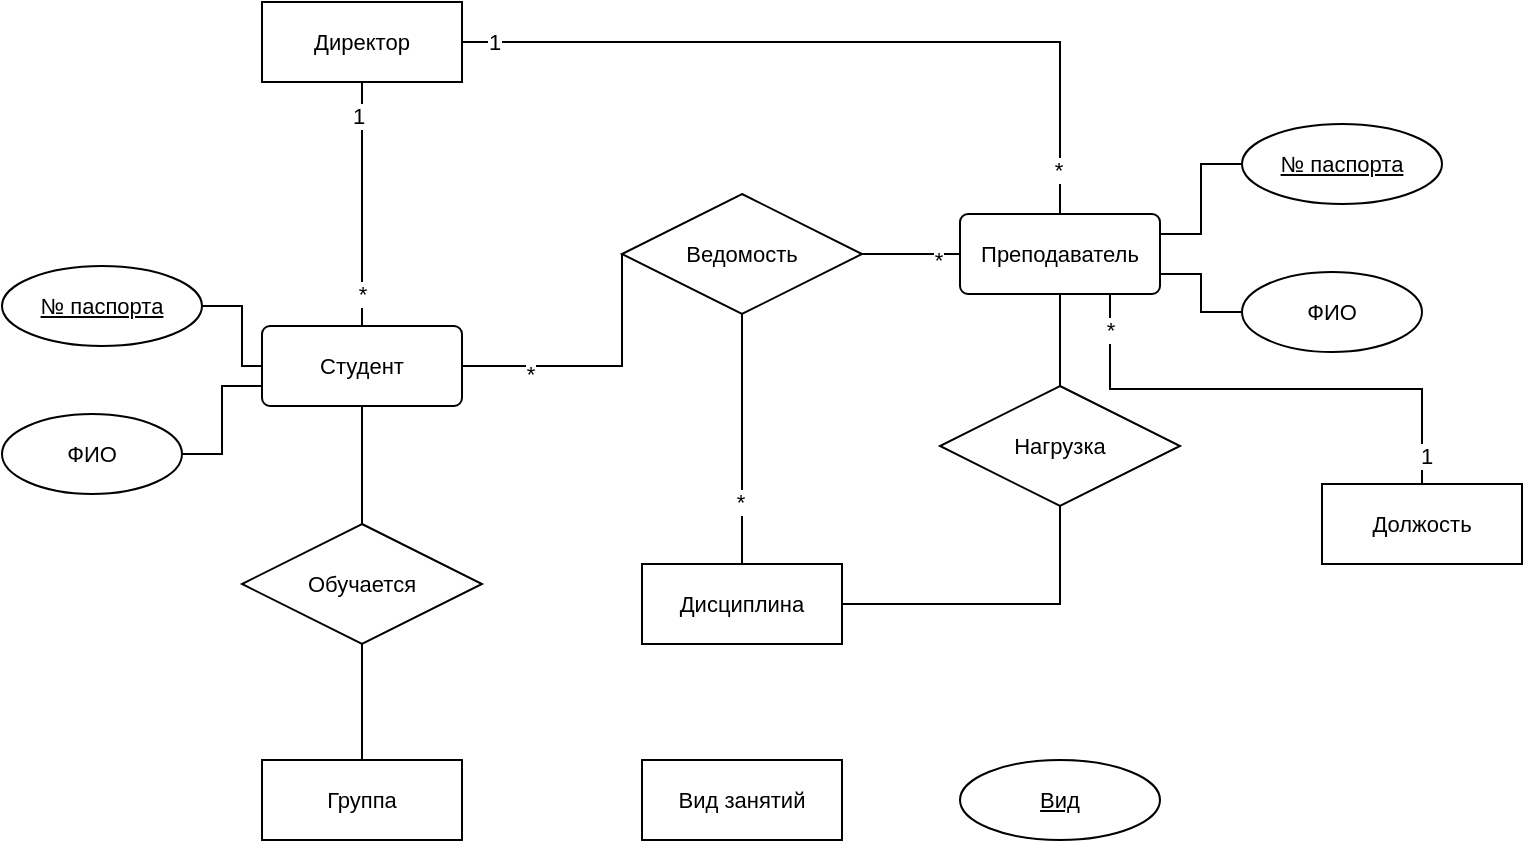 <mxfile version="24.7.10">
  <diagram id="C5RBs43oDa-KdzZeNtuy" name="Page-1">
    <mxGraphModel dx="1426" dy="791" grid="1" gridSize="10" guides="1" tooltips="1" connect="1" arrows="1" fold="1" page="1" pageScale="1" pageWidth="827" pageHeight="1169" math="0" shadow="0">
      <root>
        <mxCell id="WIyWlLk6GJQsqaUBKTNV-0" />
        <mxCell id="WIyWlLk6GJQsqaUBKTNV-1" parent="WIyWlLk6GJQsqaUBKTNV-0" />
        <mxCell id="Yq8NOzJT2rGxfWTdpV8L-25" style="edgeStyle=orthogonalEdgeStyle;shape=connector;rounded=0;orthogonalLoop=1;jettySize=auto;html=1;exitX=1;exitY=0.5;exitDx=0;exitDy=0;entryX=0;entryY=0.5;entryDx=0;entryDy=0;strokeColor=default;align=center;verticalAlign=middle;fontFamily=Helvetica;fontSize=11;fontColor=default;labelBackgroundColor=default;endArrow=none;endFill=0;" edge="1" parent="WIyWlLk6GJQsqaUBKTNV-1" source="Yq8NOzJT2rGxfWTdpV8L-8" target="Yq8NOzJT2rGxfWTdpV8L-22">
          <mxGeometry relative="1" as="geometry">
            <Array as="points">
              <mxPoint x="260" y="260" />
              <mxPoint x="260" y="260" />
            </Array>
          </mxGeometry>
        </mxCell>
        <mxCell id="Yq8NOzJT2rGxfWTdpV8L-28" value="*" style="edgeLabel;html=1;align=center;verticalAlign=middle;resizable=0;points=[];fontFamily=Helvetica;fontSize=11;fontColor=default;labelBackgroundColor=default;" vertex="1" connectable="0" parent="Yq8NOzJT2rGxfWTdpV8L-25">
          <mxGeometry x="-0.5" y="-4" relative="1" as="geometry">
            <mxPoint as="offset" />
          </mxGeometry>
        </mxCell>
        <mxCell id="Yq8NOzJT2rGxfWTdpV8L-39" style="edgeStyle=orthogonalEdgeStyle;shape=connector;rounded=0;orthogonalLoop=1;jettySize=auto;html=1;exitX=0.5;exitY=0;exitDx=0;exitDy=0;entryX=0.5;entryY=1;entryDx=0;entryDy=0;strokeColor=default;align=center;verticalAlign=middle;fontFamily=Helvetica;fontSize=11;fontColor=default;labelBackgroundColor=default;endArrow=none;endFill=0;" edge="1" parent="WIyWlLk6GJQsqaUBKTNV-1" source="Yq8NOzJT2rGxfWTdpV8L-8" target="Yq8NOzJT2rGxfWTdpV8L-36">
          <mxGeometry relative="1" as="geometry" />
        </mxCell>
        <mxCell id="Yq8NOzJT2rGxfWTdpV8L-40" value="1" style="edgeLabel;html=1;align=center;verticalAlign=middle;resizable=0;points=[];fontFamily=Helvetica;fontSize=11;fontColor=default;labelBackgroundColor=default;" vertex="1" connectable="0" parent="Yq8NOzJT2rGxfWTdpV8L-39">
          <mxGeometry x="0.72" y="2" relative="1" as="geometry">
            <mxPoint as="offset" />
          </mxGeometry>
        </mxCell>
        <mxCell id="Yq8NOzJT2rGxfWTdpV8L-47" value="*" style="edgeLabel;html=1;align=center;verticalAlign=middle;resizable=0;points=[];fontFamily=Helvetica;fontSize=11;fontColor=default;labelBackgroundColor=default;" vertex="1" connectable="0" parent="Yq8NOzJT2rGxfWTdpV8L-39">
          <mxGeometry x="-0.738" relative="1" as="geometry">
            <mxPoint as="offset" />
          </mxGeometry>
        </mxCell>
        <mxCell id="Yq8NOzJT2rGxfWTdpV8L-8" value="Студент" style="rounded=1;arcSize=10;whiteSpace=wrap;html=1;align=center;fontFamily=Helvetica;fontSize=11;fontColor=default;labelBackgroundColor=default;" vertex="1" parent="WIyWlLk6GJQsqaUBKTNV-1">
          <mxGeometry x="140" y="240" width="100" height="40" as="geometry" />
        </mxCell>
        <mxCell id="Yq8NOzJT2rGxfWTdpV8L-18" style="edgeStyle=orthogonalEdgeStyle;shape=connector;rounded=0;orthogonalLoop=1;jettySize=auto;html=1;exitX=0.5;exitY=1;exitDx=0;exitDy=0;entryX=0.5;entryY=0;entryDx=0;entryDy=0;strokeColor=default;align=center;verticalAlign=middle;fontFamily=Helvetica;fontSize=11;fontColor=default;labelBackgroundColor=default;endArrow=none;endFill=0;" edge="1" parent="WIyWlLk6GJQsqaUBKTNV-1" source="Yq8NOzJT2rGxfWTdpV8L-10" target="Yq8NOzJT2rGxfWTdpV8L-17">
          <mxGeometry relative="1" as="geometry" />
        </mxCell>
        <mxCell id="Yq8NOzJT2rGxfWTdpV8L-19" style="edgeStyle=orthogonalEdgeStyle;shape=connector;rounded=0;orthogonalLoop=1;jettySize=auto;html=1;exitX=0.5;exitY=0;exitDx=0;exitDy=0;entryX=0.5;entryY=1;entryDx=0;entryDy=0;strokeColor=default;align=center;verticalAlign=middle;fontFamily=Helvetica;fontSize=11;fontColor=default;labelBackgroundColor=default;endArrow=none;endFill=0;" edge="1" parent="WIyWlLk6GJQsqaUBKTNV-1" source="Yq8NOzJT2rGxfWTdpV8L-10" target="Yq8NOzJT2rGxfWTdpV8L-8">
          <mxGeometry relative="1" as="geometry" />
        </mxCell>
        <mxCell id="Yq8NOzJT2rGxfWTdpV8L-10" value="Обучается" style="shape=rhombus;perimeter=rhombusPerimeter;whiteSpace=wrap;html=1;align=center;fontFamily=Helvetica;fontSize=11;fontColor=default;labelBackgroundColor=default;" vertex="1" parent="WIyWlLk6GJQsqaUBKTNV-1">
          <mxGeometry x="130" y="339" width="120" height="60" as="geometry" />
        </mxCell>
        <mxCell id="Yq8NOzJT2rGxfWTdpV8L-15" style="edgeStyle=orthogonalEdgeStyle;shape=connector;rounded=0;orthogonalLoop=1;jettySize=auto;html=1;exitX=1;exitY=0.5;exitDx=0;exitDy=0;entryX=0;entryY=0.5;entryDx=0;entryDy=0;strokeColor=default;align=center;verticalAlign=middle;fontFamily=Helvetica;fontSize=11;fontColor=default;labelBackgroundColor=default;endArrow=none;endFill=0;" edge="1" parent="WIyWlLk6GJQsqaUBKTNV-1" source="Yq8NOzJT2rGxfWTdpV8L-12" target="Yq8NOzJT2rGxfWTdpV8L-8">
          <mxGeometry relative="1" as="geometry">
            <mxPoint x="99" y="200" as="sourcePoint" />
            <mxPoint x="129" y="260" as="targetPoint" />
          </mxGeometry>
        </mxCell>
        <mxCell id="Yq8NOzJT2rGxfWTdpV8L-12" value="№ паспорта" style="ellipse;whiteSpace=wrap;html=1;align=center;fontStyle=4;fontFamily=Helvetica;fontSize=11;fontColor=default;labelBackgroundColor=default;" vertex="1" parent="WIyWlLk6GJQsqaUBKTNV-1">
          <mxGeometry x="10" y="210" width="100" height="40" as="geometry" />
        </mxCell>
        <mxCell id="Yq8NOzJT2rGxfWTdpV8L-16" style="edgeStyle=orthogonalEdgeStyle;shape=connector;rounded=0;orthogonalLoop=1;jettySize=auto;html=1;exitX=1;exitY=0.5;exitDx=0;exitDy=0;strokeColor=default;align=center;verticalAlign=middle;fontFamily=Helvetica;fontSize=11;fontColor=default;labelBackgroundColor=default;endArrow=none;endFill=0;entryX=0;entryY=0.75;entryDx=0;entryDy=0;" edge="1" parent="WIyWlLk6GJQsqaUBKTNV-1" source="Yq8NOzJT2rGxfWTdpV8L-13" target="Yq8NOzJT2rGxfWTdpV8L-8">
          <mxGeometry relative="1" as="geometry" />
        </mxCell>
        <mxCell id="Yq8NOzJT2rGxfWTdpV8L-13" value="ФИО" style="ellipse;whiteSpace=wrap;html=1;align=center;fontFamily=Helvetica;fontSize=11;fontColor=default;labelBackgroundColor=default;" vertex="1" parent="WIyWlLk6GJQsqaUBKTNV-1">
          <mxGeometry x="10" y="284" width="90" height="40" as="geometry" />
        </mxCell>
        <mxCell id="Yq8NOzJT2rGxfWTdpV8L-14" value="Преподаватель" style="rounded=1;arcSize=10;whiteSpace=wrap;html=1;align=center;fontFamily=Helvetica;fontSize=11;fontColor=default;labelBackgroundColor=default;" vertex="1" parent="WIyWlLk6GJQsqaUBKTNV-1">
          <mxGeometry x="489" y="184" width="100" height="40" as="geometry" />
        </mxCell>
        <mxCell id="Yq8NOzJT2rGxfWTdpV8L-17" value="Группа" style="whiteSpace=wrap;html=1;align=center;fontFamily=Helvetica;fontSize=11;fontColor=default;labelBackgroundColor=default;" vertex="1" parent="WIyWlLk6GJQsqaUBKTNV-1">
          <mxGeometry x="140" y="457" width="100" height="40" as="geometry" />
        </mxCell>
        <mxCell id="Yq8NOzJT2rGxfWTdpV8L-51" style="edgeStyle=orthogonalEdgeStyle;shape=connector;rounded=0;orthogonalLoop=1;jettySize=auto;html=1;exitX=0;exitY=0.5;exitDx=0;exitDy=0;entryX=1;entryY=0.25;entryDx=0;entryDy=0;strokeColor=default;align=center;verticalAlign=middle;fontFamily=Helvetica;fontSize=11;fontColor=default;labelBackgroundColor=default;endArrow=none;endFill=0;" edge="1" parent="WIyWlLk6GJQsqaUBKTNV-1" source="Yq8NOzJT2rGxfWTdpV8L-20" target="Yq8NOzJT2rGxfWTdpV8L-14">
          <mxGeometry relative="1" as="geometry" />
        </mxCell>
        <mxCell id="Yq8NOzJT2rGxfWTdpV8L-20" value="№ паспорта" style="ellipse;whiteSpace=wrap;html=1;align=center;fontStyle=4;fontFamily=Helvetica;fontSize=11;fontColor=default;labelBackgroundColor=default;" vertex="1" parent="WIyWlLk6GJQsqaUBKTNV-1">
          <mxGeometry x="630" y="139" width="100" height="40" as="geometry" />
        </mxCell>
        <mxCell id="Yq8NOzJT2rGxfWTdpV8L-52" style="edgeStyle=orthogonalEdgeStyle;shape=connector;rounded=0;orthogonalLoop=1;jettySize=auto;html=1;exitX=0;exitY=0.5;exitDx=0;exitDy=0;entryX=1;entryY=0.75;entryDx=0;entryDy=0;strokeColor=default;align=center;verticalAlign=middle;fontFamily=Helvetica;fontSize=11;fontColor=default;labelBackgroundColor=default;endArrow=none;endFill=0;" edge="1" parent="WIyWlLk6GJQsqaUBKTNV-1" source="Yq8NOzJT2rGxfWTdpV8L-21" target="Yq8NOzJT2rGxfWTdpV8L-14">
          <mxGeometry relative="1" as="geometry" />
        </mxCell>
        <mxCell id="Yq8NOzJT2rGxfWTdpV8L-21" value="ФИО" style="ellipse;whiteSpace=wrap;html=1;align=center;fontFamily=Helvetica;fontSize=11;fontColor=default;labelBackgroundColor=default;" vertex="1" parent="WIyWlLk6GJQsqaUBKTNV-1">
          <mxGeometry x="630" y="213" width="90" height="40" as="geometry" />
        </mxCell>
        <mxCell id="Yq8NOzJT2rGxfWTdpV8L-26" style="edgeStyle=orthogonalEdgeStyle;shape=connector;rounded=0;orthogonalLoop=1;jettySize=auto;html=1;exitX=1;exitY=0.5;exitDx=0;exitDy=0;entryX=0;entryY=0.5;entryDx=0;entryDy=0;strokeColor=default;align=center;verticalAlign=middle;fontFamily=Helvetica;fontSize=11;fontColor=default;labelBackgroundColor=default;endArrow=none;endFill=0;" edge="1" parent="WIyWlLk6GJQsqaUBKTNV-1" source="Yq8NOzJT2rGxfWTdpV8L-22" target="Yq8NOzJT2rGxfWTdpV8L-14">
          <mxGeometry relative="1" as="geometry" />
        </mxCell>
        <mxCell id="Yq8NOzJT2rGxfWTdpV8L-29" value="*" style="edgeLabel;html=1;align=center;verticalAlign=middle;resizable=0;points=[];fontFamily=Helvetica;fontSize=11;fontColor=default;labelBackgroundColor=default;" vertex="1" connectable="0" parent="Yq8NOzJT2rGxfWTdpV8L-26">
          <mxGeometry x="0.56" y="-3" relative="1" as="geometry">
            <mxPoint as="offset" />
          </mxGeometry>
        </mxCell>
        <mxCell id="Yq8NOzJT2rGxfWTdpV8L-22" value="Ведомость" style="shape=rhombus;perimeter=rhombusPerimeter;whiteSpace=wrap;html=1;align=center;fontFamily=Helvetica;fontSize=11;fontColor=default;labelBackgroundColor=default;" vertex="1" parent="WIyWlLk6GJQsqaUBKTNV-1">
          <mxGeometry x="320" y="174" width="120" height="60" as="geometry" />
        </mxCell>
        <mxCell id="Yq8NOzJT2rGxfWTdpV8L-24" style="edgeStyle=orthogonalEdgeStyle;shape=connector;rounded=0;orthogonalLoop=1;jettySize=auto;html=1;exitX=0.5;exitY=0;exitDx=0;exitDy=0;entryX=0.5;entryY=1;entryDx=0;entryDy=0;strokeColor=default;align=center;verticalAlign=middle;fontFamily=Helvetica;fontSize=11;fontColor=default;labelBackgroundColor=default;endArrow=none;endFill=0;" edge="1" parent="WIyWlLk6GJQsqaUBKTNV-1" source="Yq8NOzJT2rGxfWTdpV8L-23" target="Yq8NOzJT2rGxfWTdpV8L-22">
          <mxGeometry relative="1" as="geometry" />
        </mxCell>
        <mxCell id="Yq8NOzJT2rGxfWTdpV8L-30" value="*" style="edgeLabel;html=1;align=center;verticalAlign=middle;resizable=0;points=[];fontFamily=Helvetica;fontSize=11;fontColor=default;labelBackgroundColor=default;" vertex="1" connectable="0" parent="Yq8NOzJT2rGxfWTdpV8L-24">
          <mxGeometry x="-0.507" y="1" relative="1" as="geometry">
            <mxPoint as="offset" />
          </mxGeometry>
        </mxCell>
        <mxCell id="Yq8NOzJT2rGxfWTdpV8L-44" style="edgeStyle=orthogonalEdgeStyle;shape=connector;rounded=0;orthogonalLoop=1;jettySize=auto;html=1;exitX=1;exitY=0.5;exitDx=0;exitDy=0;entryX=0.5;entryY=1;entryDx=0;entryDy=0;strokeColor=default;align=center;verticalAlign=middle;fontFamily=Helvetica;fontSize=11;fontColor=default;labelBackgroundColor=default;endArrow=none;endFill=0;" edge="1" parent="WIyWlLk6GJQsqaUBKTNV-1" source="Yq8NOzJT2rGxfWTdpV8L-23" target="Yq8NOzJT2rGxfWTdpV8L-42">
          <mxGeometry relative="1" as="geometry" />
        </mxCell>
        <mxCell id="Yq8NOzJT2rGxfWTdpV8L-23" value="Дисциплина" style="whiteSpace=wrap;html=1;align=center;fontFamily=Helvetica;fontSize=11;fontColor=default;labelBackgroundColor=default;" vertex="1" parent="WIyWlLk6GJQsqaUBKTNV-1">
          <mxGeometry x="330" y="359" width="100" height="40" as="geometry" />
        </mxCell>
        <mxCell id="Yq8NOzJT2rGxfWTdpV8L-48" style="edgeStyle=orthogonalEdgeStyle;shape=connector;rounded=0;orthogonalLoop=1;jettySize=auto;html=1;exitX=1;exitY=0.5;exitDx=0;exitDy=0;entryX=0.5;entryY=0;entryDx=0;entryDy=0;strokeColor=default;align=center;verticalAlign=middle;fontFamily=Helvetica;fontSize=11;fontColor=default;labelBackgroundColor=default;endArrow=none;endFill=0;" edge="1" parent="WIyWlLk6GJQsqaUBKTNV-1" source="Yq8NOzJT2rGxfWTdpV8L-36" target="Yq8NOzJT2rGxfWTdpV8L-14">
          <mxGeometry relative="1" as="geometry" />
        </mxCell>
        <mxCell id="Yq8NOzJT2rGxfWTdpV8L-49" value="1" style="edgeLabel;html=1;align=center;verticalAlign=middle;resizable=0;points=[];fontFamily=Helvetica;fontSize=11;fontColor=default;labelBackgroundColor=default;" vertex="1" connectable="0" parent="Yq8NOzJT2rGxfWTdpV8L-48">
          <mxGeometry x="-0.917" relative="1" as="geometry">
            <mxPoint as="offset" />
          </mxGeometry>
        </mxCell>
        <mxCell id="Yq8NOzJT2rGxfWTdpV8L-50" value="*" style="edgeLabel;html=1;align=center;verticalAlign=middle;resizable=0;points=[];fontFamily=Helvetica;fontSize=11;fontColor=default;labelBackgroundColor=default;" vertex="1" connectable="0" parent="Yq8NOzJT2rGxfWTdpV8L-48">
          <mxGeometry x="0.886" y="-1" relative="1" as="geometry">
            <mxPoint as="offset" />
          </mxGeometry>
        </mxCell>
        <mxCell id="Yq8NOzJT2rGxfWTdpV8L-36" value="Директор" style="whiteSpace=wrap;html=1;align=center;fontFamily=Helvetica;fontSize=11;fontColor=default;labelBackgroundColor=default;" vertex="1" parent="WIyWlLk6GJQsqaUBKTNV-1">
          <mxGeometry x="140" y="78" width="100" height="40" as="geometry" />
        </mxCell>
        <mxCell id="Yq8NOzJT2rGxfWTdpV8L-46" style="edgeStyle=orthogonalEdgeStyle;shape=connector;rounded=0;orthogonalLoop=1;jettySize=auto;html=1;exitX=0.5;exitY=0;exitDx=0;exitDy=0;entryX=0.5;entryY=1;entryDx=0;entryDy=0;strokeColor=default;align=center;verticalAlign=middle;fontFamily=Helvetica;fontSize=11;fontColor=default;labelBackgroundColor=default;endArrow=none;endFill=0;" edge="1" parent="WIyWlLk6GJQsqaUBKTNV-1" source="Yq8NOzJT2rGxfWTdpV8L-42" target="Yq8NOzJT2rGxfWTdpV8L-14">
          <mxGeometry relative="1" as="geometry" />
        </mxCell>
        <mxCell id="Yq8NOzJT2rGxfWTdpV8L-42" value="Нагрузка" style="shape=rhombus;perimeter=rhombusPerimeter;whiteSpace=wrap;html=1;align=center;fontFamily=Helvetica;fontSize=11;fontColor=default;labelBackgroundColor=default;" vertex="1" parent="WIyWlLk6GJQsqaUBKTNV-1">
          <mxGeometry x="479" y="270" width="120" height="60" as="geometry" />
        </mxCell>
        <mxCell id="Yq8NOzJT2rGxfWTdpV8L-53" value="Вид занятий" style="whiteSpace=wrap;html=1;align=center;fontFamily=Helvetica;fontSize=11;fontColor=default;labelBackgroundColor=default;" vertex="1" parent="WIyWlLk6GJQsqaUBKTNV-1">
          <mxGeometry x="330" y="457" width="100" height="40" as="geometry" />
        </mxCell>
        <mxCell id="Yq8NOzJT2rGxfWTdpV8L-54" value="Вид" style="ellipse;whiteSpace=wrap;html=1;align=center;fontStyle=4;fontFamily=Helvetica;fontSize=11;fontColor=default;labelBackgroundColor=default;" vertex="1" parent="WIyWlLk6GJQsqaUBKTNV-1">
          <mxGeometry x="489" y="457" width="100" height="40" as="geometry" />
        </mxCell>
        <mxCell id="Yq8NOzJT2rGxfWTdpV8L-56" style="edgeStyle=orthogonalEdgeStyle;shape=connector;rounded=0;orthogonalLoop=1;jettySize=auto;html=1;exitX=0.5;exitY=0;exitDx=0;exitDy=0;entryX=0.75;entryY=1;entryDx=0;entryDy=0;strokeColor=default;align=center;verticalAlign=middle;fontFamily=Helvetica;fontSize=11;fontColor=default;labelBackgroundColor=default;endArrow=none;endFill=0;" edge="1" parent="WIyWlLk6GJQsqaUBKTNV-1" source="Yq8NOzJT2rGxfWTdpV8L-55" target="Yq8NOzJT2rGxfWTdpV8L-14">
          <mxGeometry relative="1" as="geometry" />
        </mxCell>
        <mxCell id="Yq8NOzJT2rGxfWTdpV8L-57" value="1" style="edgeLabel;html=1;align=center;verticalAlign=middle;resizable=0;points=[];fontFamily=Helvetica;fontSize=11;fontColor=default;labelBackgroundColor=default;" vertex="1" connectable="0" parent="Yq8NOzJT2rGxfWTdpV8L-56">
          <mxGeometry x="-0.888" y="-2" relative="1" as="geometry">
            <mxPoint as="offset" />
          </mxGeometry>
        </mxCell>
        <mxCell id="Yq8NOzJT2rGxfWTdpV8L-58" value="*" style="edgeLabel;html=1;align=center;verticalAlign=middle;resizable=0;points=[];fontFamily=Helvetica;fontSize=11;fontColor=default;labelBackgroundColor=default;" vertex="1" connectable="0" parent="Yq8NOzJT2rGxfWTdpV8L-56">
          <mxGeometry x="0.857" relative="1" as="geometry">
            <mxPoint as="offset" />
          </mxGeometry>
        </mxCell>
        <mxCell id="Yq8NOzJT2rGxfWTdpV8L-55" value="Должость" style="whiteSpace=wrap;html=1;align=center;fontFamily=Helvetica;fontSize=11;fontColor=default;labelBackgroundColor=default;" vertex="1" parent="WIyWlLk6GJQsqaUBKTNV-1">
          <mxGeometry x="670" y="319" width="100" height="40" as="geometry" />
        </mxCell>
      </root>
    </mxGraphModel>
  </diagram>
</mxfile>
